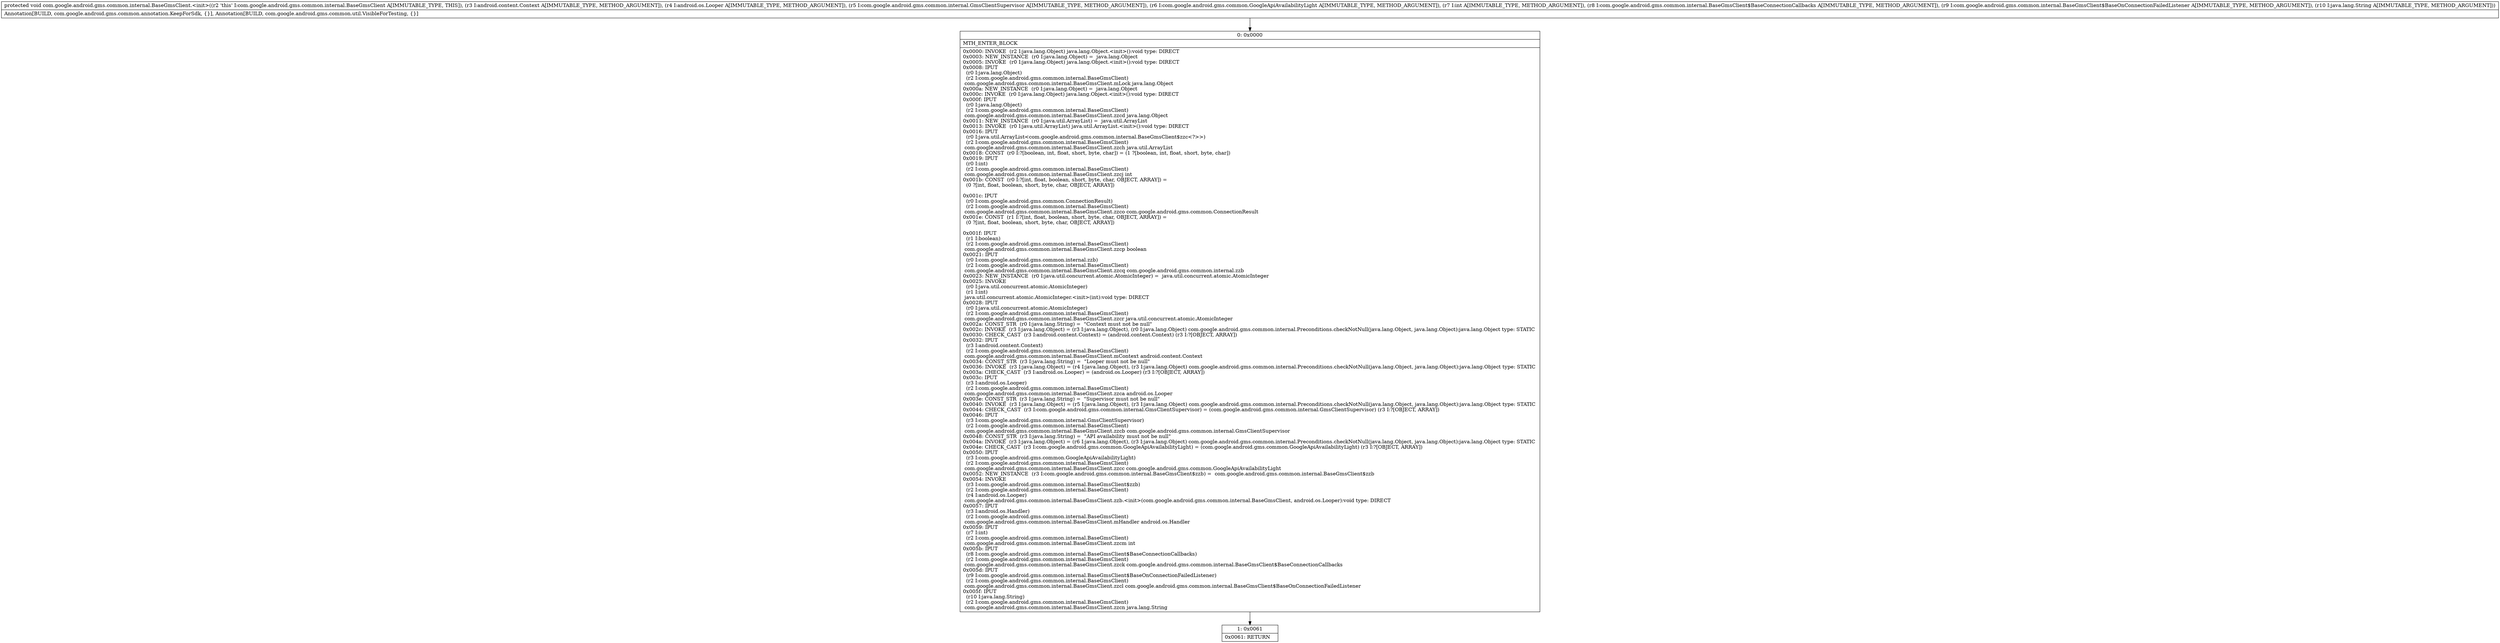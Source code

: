 digraph "CFG forcom.google.android.gms.common.internal.BaseGmsClient.\<init\>(Landroid\/content\/Context;Landroid\/os\/Looper;Lcom\/google\/android\/gms\/common\/internal\/GmsClientSupervisor;Lcom\/google\/android\/gms\/common\/GoogleApiAvailabilityLight;ILcom\/google\/android\/gms\/common\/internal\/BaseGmsClient$BaseConnectionCallbacks;Lcom\/google\/android\/gms\/common\/internal\/BaseGmsClient$BaseOnConnectionFailedListener;Ljava\/lang\/String;)V" {
Node_0 [shape=record,label="{0\:\ 0x0000|MTH_ENTER_BLOCK\l|0x0000: INVOKE  (r2 I:java.lang.Object) java.lang.Object.\<init\>():void type: DIRECT \l0x0003: NEW_INSTANCE  (r0 I:java.lang.Object) =  java.lang.Object \l0x0005: INVOKE  (r0 I:java.lang.Object) java.lang.Object.\<init\>():void type: DIRECT \l0x0008: IPUT  \l  (r0 I:java.lang.Object)\l  (r2 I:com.google.android.gms.common.internal.BaseGmsClient)\l com.google.android.gms.common.internal.BaseGmsClient.mLock java.lang.Object \l0x000a: NEW_INSTANCE  (r0 I:java.lang.Object) =  java.lang.Object \l0x000c: INVOKE  (r0 I:java.lang.Object) java.lang.Object.\<init\>():void type: DIRECT \l0x000f: IPUT  \l  (r0 I:java.lang.Object)\l  (r2 I:com.google.android.gms.common.internal.BaseGmsClient)\l com.google.android.gms.common.internal.BaseGmsClient.zzcd java.lang.Object \l0x0011: NEW_INSTANCE  (r0 I:java.util.ArrayList) =  java.util.ArrayList \l0x0013: INVOKE  (r0 I:java.util.ArrayList) java.util.ArrayList.\<init\>():void type: DIRECT \l0x0016: IPUT  \l  (r0 I:java.util.ArrayList\<com.google.android.gms.common.internal.BaseGmsClient$zzc\<?\>\>)\l  (r2 I:com.google.android.gms.common.internal.BaseGmsClient)\l com.google.android.gms.common.internal.BaseGmsClient.zzch java.util.ArrayList \l0x0018: CONST  (r0 I:?[boolean, int, float, short, byte, char]) = (1 ?[boolean, int, float, short, byte, char]) \l0x0019: IPUT  \l  (r0 I:int)\l  (r2 I:com.google.android.gms.common.internal.BaseGmsClient)\l com.google.android.gms.common.internal.BaseGmsClient.zzcj int \l0x001b: CONST  (r0 I:?[int, float, boolean, short, byte, char, OBJECT, ARRAY]) = \l  (0 ?[int, float, boolean, short, byte, char, OBJECT, ARRAY])\l \l0x001c: IPUT  \l  (r0 I:com.google.android.gms.common.ConnectionResult)\l  (r2 I:com.google.android.gms.common.internal.BaseGmsClient)\l com.google.android.gms.common.internal.BaseGmsClient.zzco com.google.android.gms.common.ConnectionResult \l0x001e: CONST  (r1 I:?[int, float, boolean, short, byte, char, OBJECT, ARRAY]) = \l  (0 ?[int, float, boolean, short, byte, char, OBJECT, ARRAY])\l \l0x001f: IPUT  \l  (r1 I:boolean)\l  (r2 I:com.google.android.gms.common.internal.BaseGmsClient)\l com.google.android.gms.common.internal.BaseGmsClient.zzcp boolean \l0x0021: IPUT  \l  (r0 I:com.google.android.gms.common.internal.zzb)\l  (r2 I:com.google.android.gms.common.internal.BaseGmsClient)\l com.google.android.gms.common.internal.BaseGmsClient.zzcq com.google.android.gms.common.internal.zzb \l0x0023: NEW_INSTANCE  (r0 I:java.util.concurrent.atomic.AtomicInteger) =  java.util.concurrent.atomic.AtomicInteger \l0x0025: INVOKE  \l  (r0 I:java.util.concurrent.atomic.AtomicInteger)\l  (r1 I:int)\l java.util.concurrent.atomic.AtomicInteger.\<init\>(int):void type: DIRECT \l0x0028: IPUT  \l  (r0 I:java.util.concurrent.atomic.AtomicInteger)\l  (r2 I:com.google.android.gms.common.internal.BaseGmsClient)\l com.google.android.gms.common.internal.BaseGmsClient.zzcr java.util.concurrent.atomic.AtomicInteger \l0x002a: CONST_STR  (r0 I:java.lang.String) =  \"Context must not be null\" \l0x002c: INVOKE  (r3 I:java.lang.Object) = (r3 I:java.lang.Object), (r0 I:java.lang.Object) com.google.android.gms.common.internal.Preconditions.checkNotNull(java.lang.Object, java.lang.Object):java.lang.Object type: STATIC \l0x0030: CHECK_CAST  (r3 I:android.content.Context) = (android.content.Context) (r3 I:?[OBJECT, ARRAY]) \l0x0032: IPUT  \l  (r3 I:android.content.Context)\l  (r2 I:com.google.android.gms.common.internal.BaseGmsClient)\l com.google.android.gms.common.internal.BaseGmsClient.mContext android.content.Context \l0x0034: CONST_STR  (r3 I:java.lang.String) =  \"Looper must not be null\" \l0x0036: INVOKE  (r3 I:java.lang.Object) = (r4 I:java.lang.Object), (r3 I:java.lang.Object) com.google.android.gms.common.internal.Preconditions.checkNotNull(java.lang.Object, java.lang.Object):java.lang.Object type: STATIC \l0x003a: CHECK_CAST  (r3 I:android.os.Looper) = (android.os.Looper) (r3 I:?[OBJECT, ARRAY]) \l0x003c: IPUT  \l  (r3 I:android.os.Looper)\l  (r2 I:com.google.android.gms.common.internal.BaseGmsClient)\l com.google.android.gms.common.internal.BaseGmsClient.zzca android.os.Looper \l0x003e: CONST_STR  (r3 I:java.lang.String) =  \"Supervisor must not be null\" \l0x0040: INVOKE  (r3 I:java.lang.Object) = (r5 I:java.lang.Object), (r3 I:java.lang.Object) com.google.android.gms.common.internal.Preconditions.checkNotNull(java.lang.Object, java.lang.Object):java.lang.Object type: STATIC \l0x0044: CHECK_CAST  (r3 I:com.google.android.gms.common.internal.GmsClientSupervisor) = (com.google.android.gms.common.internal.GmsClientSupervisor) (r3 I:?[OBJECT, ARRAY]) \l0x0046: IPUT  \l  (r3 I:com.google.android.gms.common.internal.GmsClientSupervisor)\l  (r2 I:com.google.android.gms.common.internal.BaseGmsClient)\l com.google.android.gms.common.internal.BaseGmsClient.zzcb com.google.android.gms.common.internal.GmsClientSupervisor \l0x0048: CONST_STR  (r3 I:java.lang.String) =  \"API availability must not be null\" \l0x004a: INVOKE  (r3 I:java.lang.Object) = (r6 I:java.lang.Object), (r3 I:java.lang.Object) com.google.android.gms.common.internal.Preconditions.checkNotNull(java.lang.Object, java.lang.Object):java.lang.Object type: STATIC \l0x004e: CHECK_CAST  (r3 I:com.google.android.gms.common.GoogleApiAvailabilityLight) = (com.google.android.gms.common.GoogleApiAvailabilityLight) (r3 I:?[OBJECT, ARRAY]) \l0x0050: IPUT  \l  (r3 I:com.google.android.gms.common.GoogleApiAvailabilityLight)\l  (r2 I:com.google.android.gms.common.internal.BaseGmsClient)\l com.google.android.gms.common.internal.BaseGmsClient.zzcc com.google.android.gms.common.GoogleApiAvailabilityLight \l0x0052: NEW_INSTANCE  (r3 I:com.google.android.gms.common.internal.BaseGmsClient$zzb) =  com.google.android.gms.common.internal.BaseGmsClient$zzb \l0x0054: INVOKE  \l  (r3 I:com.google.android.gms.common.internal.BaseGmsClient$zzb)\l  (r2 I:com.google.android.gms.common.internal.BaseGmsClient)\l  (r4 I:android.os.Looper)\l com.google.android.gms.common.internal.BaseGmsClient.zzb.\<init\>(com.google.android.gms.common.internal.BaseGmsClient, android.os.Looper):void type: DIRECT \l0x0057: IPUT  \l  (r3 I:android.os.Handler)\l  (r2 I:com.google.android.gms.common.internal.BaseGmsClient)\l com.google.android.gms.common.internal.BaseGmsClient.mHandler android.os.Handler \l0x0059: IPUT  \l  (r7 I:int)\l  (r2 I:com.google.android.gms.common.internal.BaseGmsClient)\l com.google.android.gms.common.internal.BaseGmsClient.zzcm int \l0x005b: IPUT  \l  (r8 I:com.google.android.gms.common.internal.BaseGmsClient$BaseConnectionCallbacks)\l  (r2 I:com.google.android.gms.common.internal.BaseGmsClient)\l com.google.android.gms.common.internal.BaseGmsClient.zzck com.google.android.gms.common.internal.BaseGmsClient$BaseConnectionCallbacks \l0x005d: IPUT  \l  (r9 I:com.google.android.gms.common.internal.BaseGmsClient$BaseOnConnectionFailedListener)\l  (r2 I:com.google.android.gms.common.internal.BaseGmsClient)\l com.google.android.gms.common.internal.BaseGmsClient.zzcl com.google.android.gms.common.internal.BaseGmsClient$BaseOnConnectionFailedListener \l0x005f: IPUT  \l  (r10 I:java.lang.String)\l  (r2 I:com.google.android.gms.common.internal.BaseGmsClient)\l com.google.android.gms.common.internal.BaseGmsClient.zzcn java.lang.String \l}"];
Node_1 [shape=record,label="{1\:\ 0x0061|0x0061: RETURN   \l}"];
MethodNode[shape=record,label="{protected void com.google.android.gms.common.internal.BaseGmsClient.\<init\>((r2 'this' I:com.google.android.gms.common.internal.BaseGmsClient A[IMMUTABLE_TYPE, THIS]), (r3 I:android.content.Context A[IMMUTABLE_TYPE, METHOD_ARGUMENT]), (r4 I:android.os.Looper A[IMMUTABLE_TYPE, METHOD_ARGUMENT]), (r5 I:com.google.android.gms.common.internal.GmsClientSupervisor A[IMMUTABLE_TYPE, METHOD_ARGUMENT]), (r6 I:com.google.android.gms.common.GoogleApiAvailabilityLight A[IMMUTABLE_TYPE, METHOD_ARGUMENT]), (r7 I:int A[IMMUTABLE_TYPE, METHOD_ARGUMENT]), (r8 I:com.google.android.gms.common.internal.BaseGmsClient$BaseConnectionCallbacks A[IMMUTABLE_TYPE, METHOD_ARGUMENT]), (r9 I:com.google.android.gms.common.internal.BaseGmsClient$BaseOnConnectionFailedListener A[IMMUTABLE_TYPE, METHOD_ARGUMENT]), (r10 I:java.lang.String A[IMMUTABLE_TYPE, METHOD_ARGUMENT]))  | Annotation[BUILD, com.google.android.gms.common.annotation.KeepForSdk, \{\}], Annotation[BUILD, com.google.android.gms.common.util.VisibleForTesting, \{\}]\l}"];
MethodNode -> Node_0;
Node_0 -> Node_1;
}

